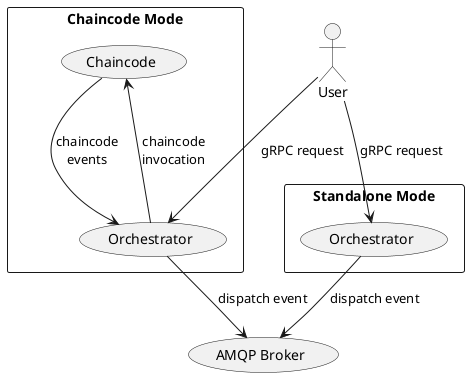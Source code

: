 @startuml

actor User as u

rectangle "Standalone Mode" {
    usecase Orchestrator as s_or
}

rectangle "Chaincode Mode" {
    usecase Orchestrator as c_or
    usecase Chaincode as cc
}

u --> s_or : gRPC request
u --> c_or : gRPC request

c_or --> cc: chaincode\ninvocation

s_or --> (AMQP Broker): dispatch event
c_or --> (AMQP Broker): dispatch event

cc -> c_or: chaincode\nevents

@enduml